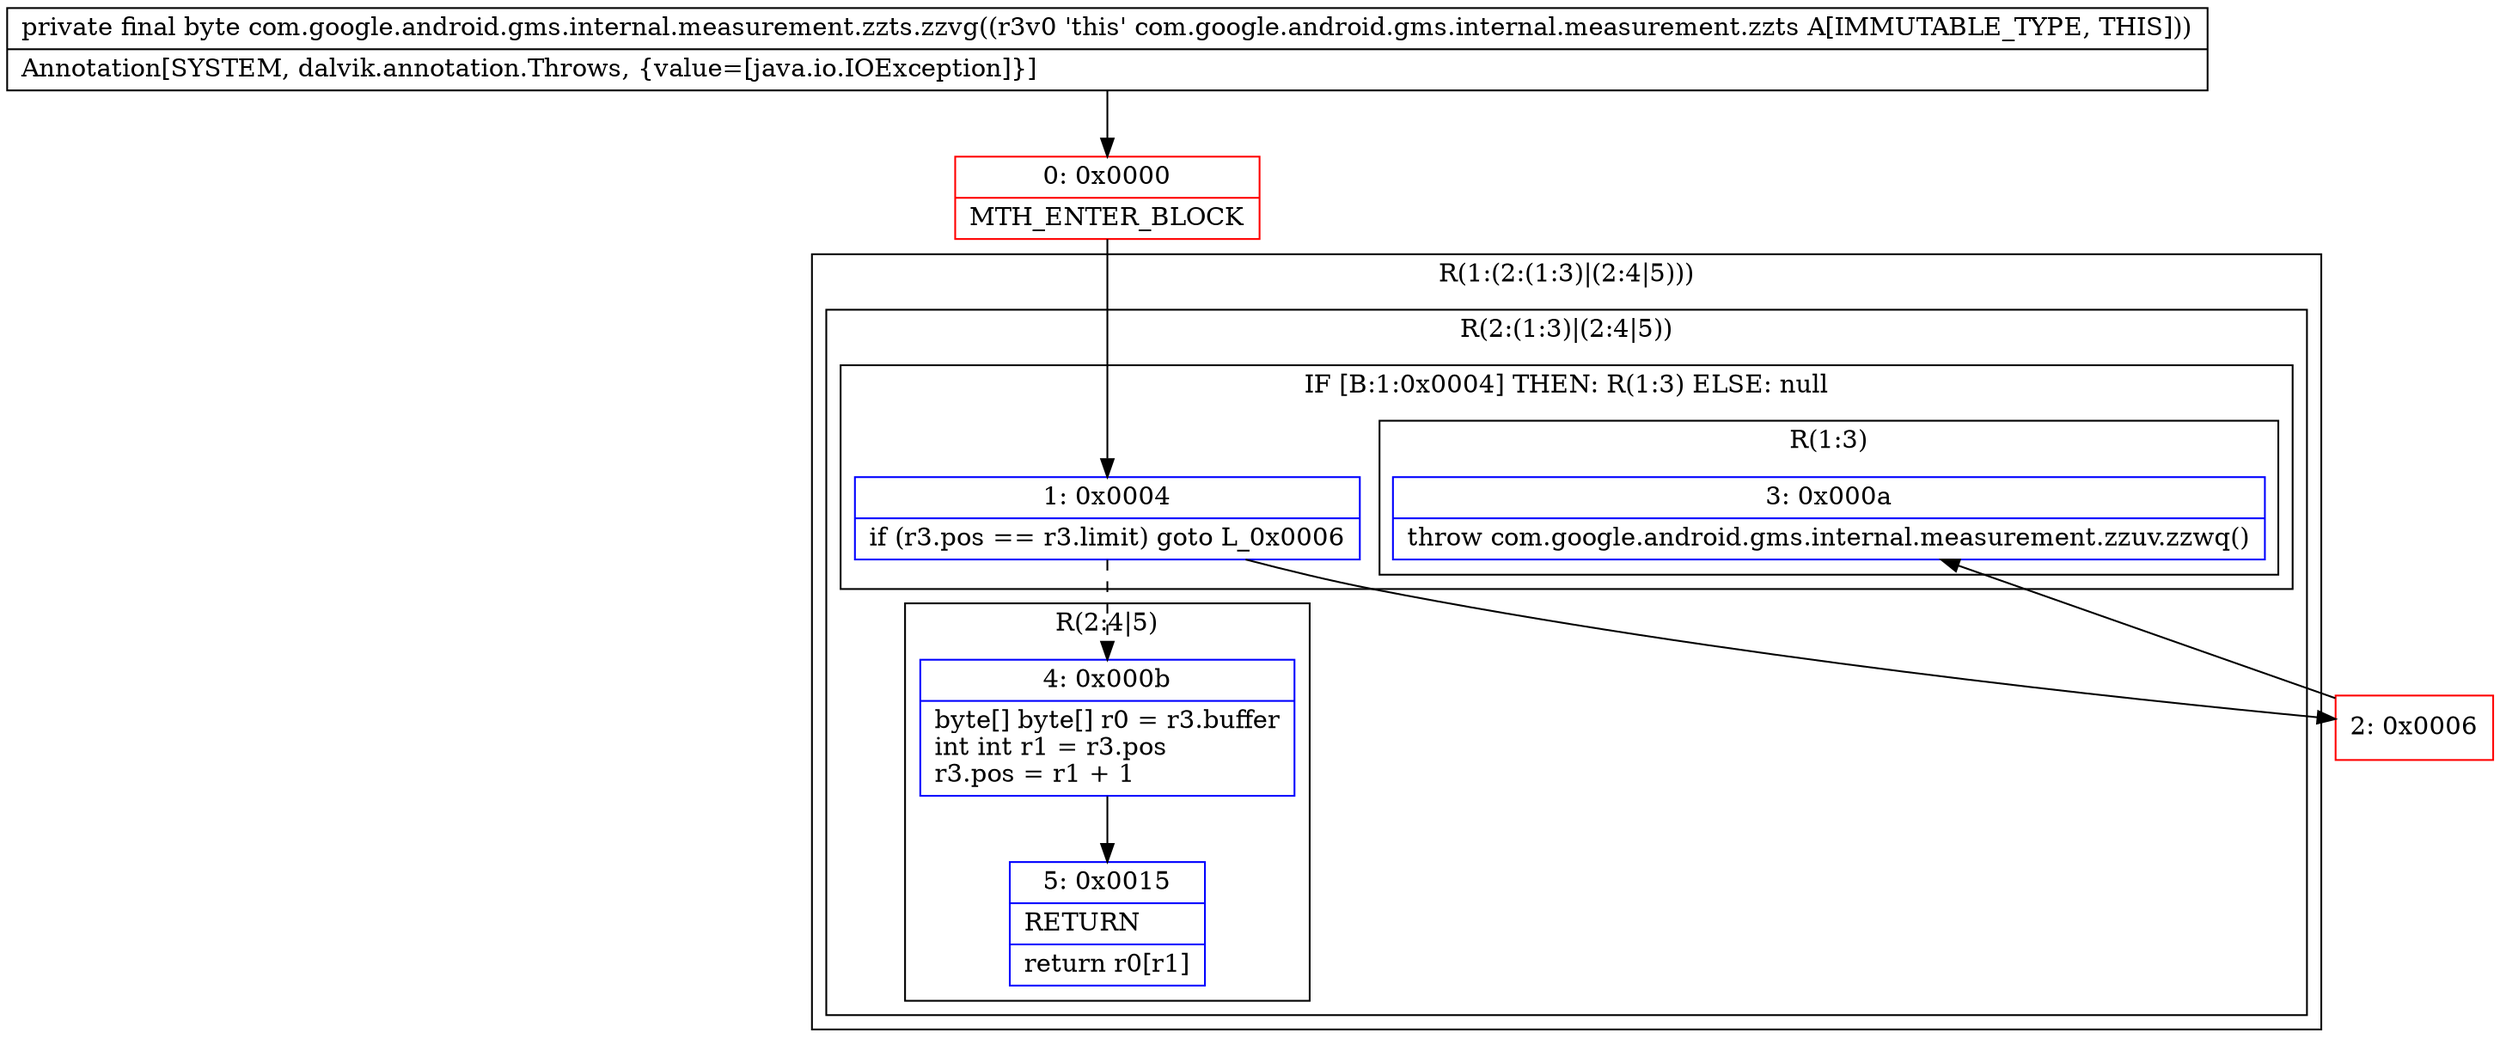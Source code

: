digraph "CFG forcom.google.android.gms.internal.measurement.zzts.zzvg()B" {
subgraph cluster_Region_150213673 {
label = "R(1:(2:(1:3)|(2:4|5)))";
node [shape=record,color=blue];
subgraph cluster_Region_1964164524 {
label = "R(2:(1:3)|(2:4|5))";
node [shape=record,color=blue];
subgraph cluster_IfRegion_958558536 {
label = "IF [B:1:0x0004] THEN: R(1:3) ELSE: null";
node [shape=record,color=blue];
Node_1 [shape=record,label="{1\:\ 0x0004|if (r3.pos == r3.limit) goto L_0x0006\l}"];
subgraph cluster_Region_1082874983 {
label = "R(1:3)";
node [shape=record,color=blue];
Node_3 [shape=record,label="{3\:\ 0x000a|throw com.google.android.gms.internal.measurement.zzuv.zzwq()\l}"];
}
}
subgraph cluster_Region_77051808 {
label = "R(2:4|5)";
node [shape=record,color=blue];
Node_4 [shape=record,label="{4\:\ 0x000b|byte[] byte[] r0 = r3.buffer\lint int r1 = r3.pos\lr3.pos = r1 + 1\l}"];
Node_5 [shape=record,label="{5\:\ 0x0015|RETURN\l|return r0[r1]\l}"];
}
}
}
Node_0 [shape=record,color=red,label="{0\:\ 0x0000|MTH_ENTER_BLOCK\l}"];
Node_2 [shape=record,color=red,label="{2\:\ 0x0006}"];
MethodNode[shape=record,label="{private final byte com.google.android.gms.internal.measurement.zzts.zzvg((r3v0 'this' com.google.android.gms.internal.measurement.zzts A[IMMUTABLE_TYPE, THIS]))  | Annotation[SYSTEM, dalvik.annotation.Throws, \{value=[java.io.IOException]\}]\l}"];
MethodNode -> Node_0;
Node_1 -> Node_2;
Node_1 -> Node_4[style=dashed];
Node_4 -> Node_5;
Node_0 -> Node_1;
Node_2 -> Node_3;
}

